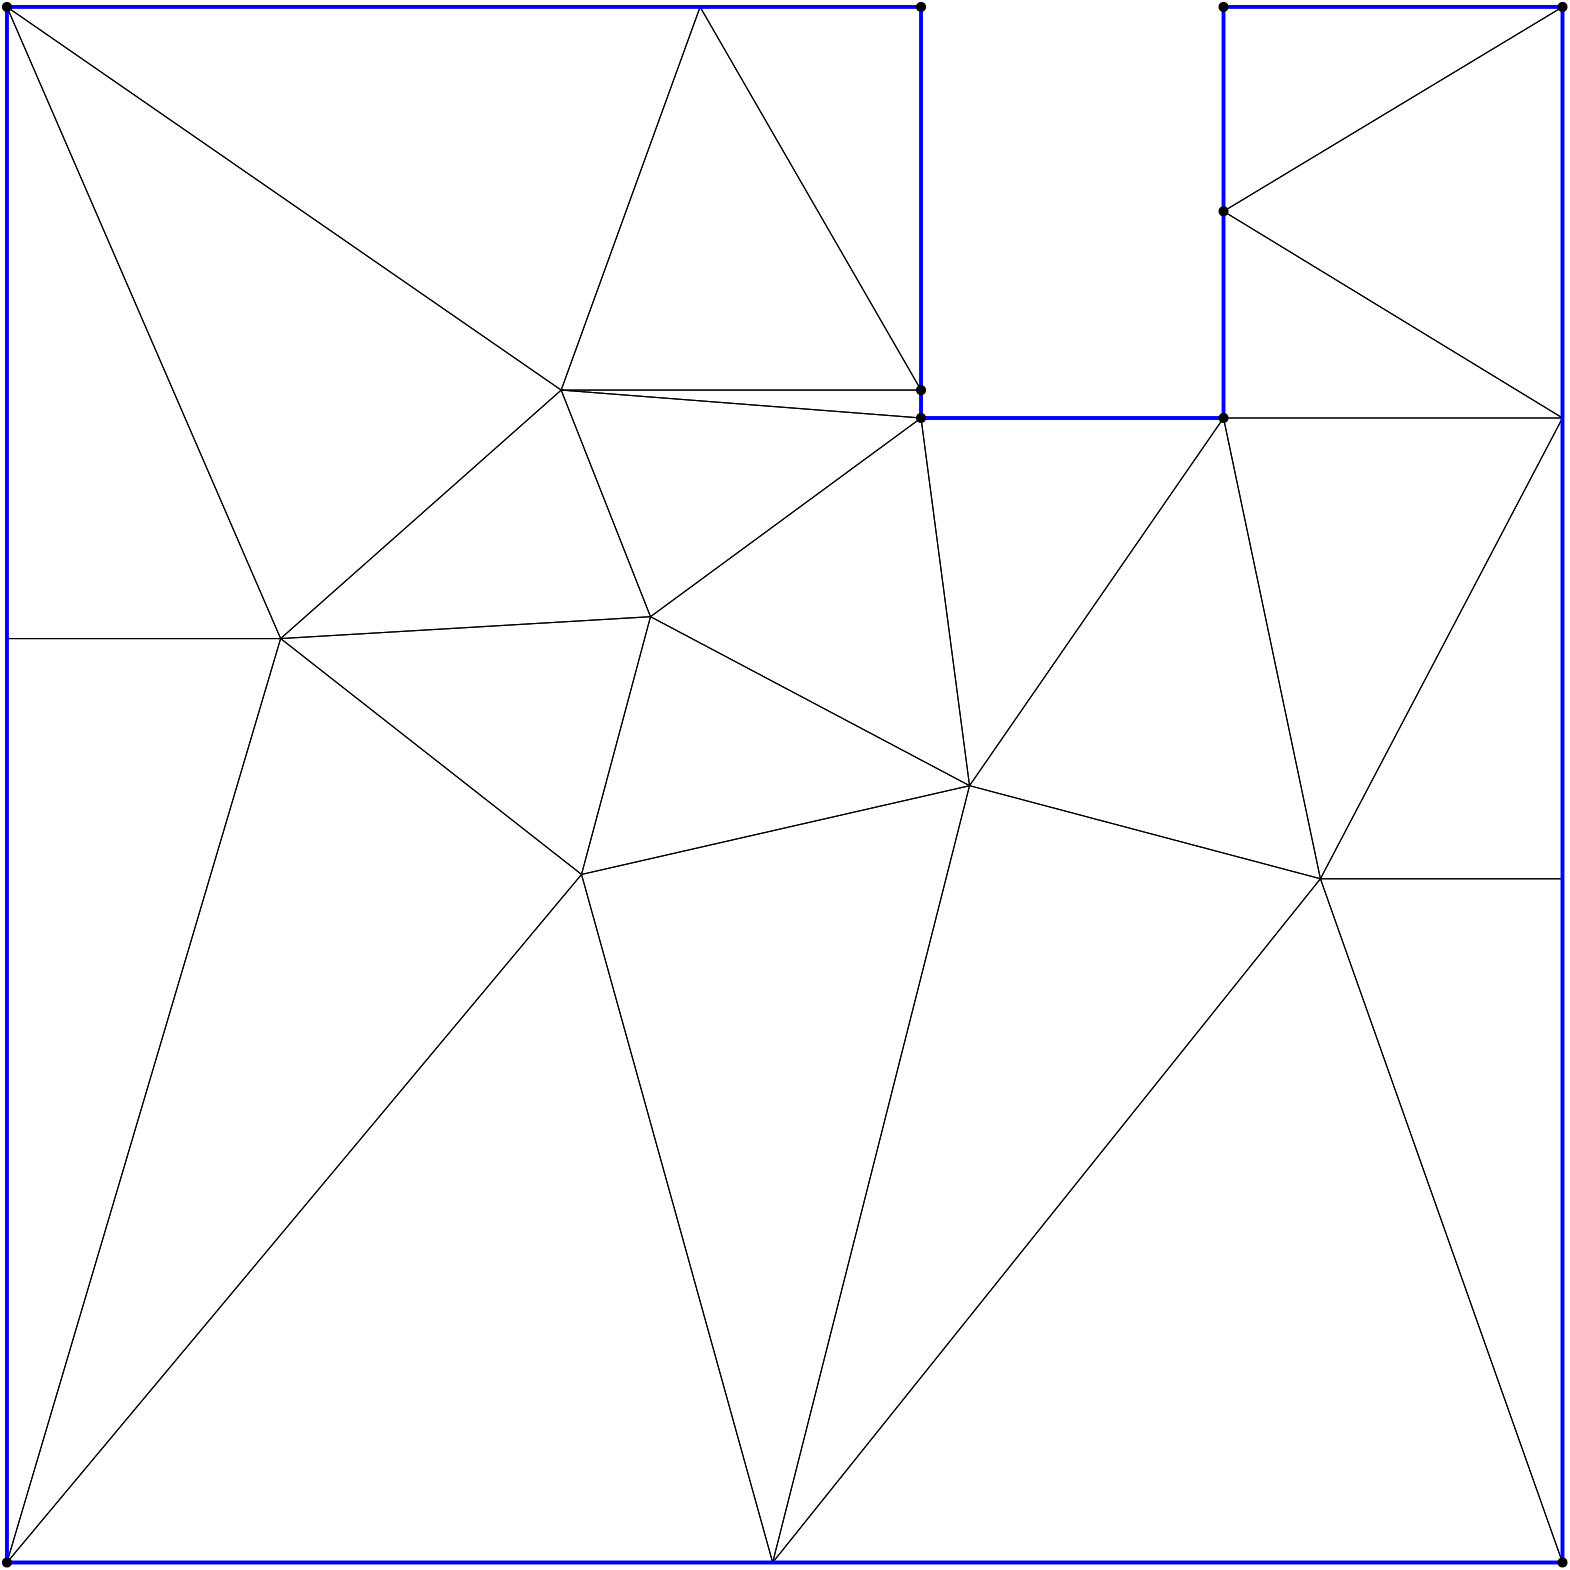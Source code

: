 <?xml version="1.0"?>
<!DOCTYPE ipe SYSTEM "ipe.dtd">
<ipe version="70218" creator="Ipe 7.2.24">
<info created="D:20221020151441" modified="D:20221020151441"/>
<ipestyle name="basic">
<symbol name="mark/disk(sx)" transformations="translations">
<path fill="sym-stroke">
0.6 0 0 0.6 0 0 e
</path>
</symbol>
<anglesize name="22.5 deg" value="22.5"/>
<anglesize name="30 deg" value="30"/>
<anglesize name="45 deg" value="45"/>
<anglesize name="60 deg" value="60"/>
<anglesize name="90 deg" value="90"/>
<arrowsize name="large" value="10"/>
<arrowsize name="small" value="5"/>
<arrowsize name="tiny" value="3"/>
<color name="blue" value="0 0 1"/>
<color name="gray" value="0.745"/>
<color name="green" value="0 1 0"/>
<color name="red" value="1 0 0"/>
<color name="pink" value="1 0.753 0.796"/>
<pen name="heavier" value="0.8"/>
<pen name="fat" value="1.4"/>
<pen name="ultrafat" value="2"/>
<gridsize name="16 pts (~6 mm)" value="16"/>
<gridsize name="32 pts (~12 mm)" value="32"/>
<gridsize name="4 pts" value="4"/>
<gridsize name="8 pts (~3 mm)" value="8"/>
<opacity name="10%" value="0.1"/>
<opacity name="25%" value="0.25"/>
<opacity name="50%" value="0.5"/>
<opacity name="75%" value="0.75"/>
<symbolsize name="large" value="5"/>
<symbolsize name="small" value="2"/>
<symbolsize name="tiny" value="1.1"/>
<textsize name="huge" value="\huge"/>
<textsize name="large" value="\large"/>
<textsize name="small" value="\small"/>
<textsize name="tiny" value="	iny"/>
<tiling name="falling" angle="-60" step="4" width="1"/>
<tiling name="rising" angle="30" step="4" width="1"/>
</ipestyle>
<page>
<layer name="hull"/>
<layer name="constraints"/>
<layer name="triangulation"/>
<layer name="obtuse"/>
<layer name="blub"/>
<layer name="problems"/>
<view layers="hull constraints triangulation obtuse blub" active="triangulation"/>
<path layer="triangulation" stroke="black">
16 832 m 
16 604.623 l 
</path>
<path layer="triangulation" stroke="black">
16 604.623 m 
114.527 604.623 l 
</path>
<path layer="triangulation" stroke="black">
114.527 604.623 m 
16 832 l 
</path>
<path layer="triangulation" stroke="black">
114.527 604.623 m 
16 272 l 
</path>
<path layer="triangulation" stroke="black">
16 272 m 
222.846 519.705 l 
</path>
<path layer="triangulation" stroke="black">
222.846 519.705 m 
114.527 604.623 l 
</path>
<path layer="triangulation" stroke="black">
247.677 612.495 m 
215.519 694.063 l 
</path>
<path layer="triangulation" stroke="black">
215.519 694.063 m 
114.527 604.623 l 
</path>
<path layer="triangulation" stroke="black">
114.527 604.623 m 
247.677 612.495 l 
</path>
<path layer="triangulation" stroke="black">
453.969 758.439 m 
576 832 l 
</path>
<path layer="triangulation" stroke="black">
576 832 m 
453.969 832 l 
</path>
<path layer="triangulation" stroke="black">
453.969 832 m 
453.969 758.439 l 
</path>
<path layer="triangulation" stroke="black">
488.848 518.142 m 
453.969 684.023 l 
</path>
<path layer="triangulation" stroke="black">
453.969 684.023 m 
362.532 551.65 l 
</path>
<path layer="triangulation" stroke="black">
362.532 551.65 m 
488.848 518.142 l 
</path>
<path layer="triangulation" stroke="black">
576 684.023 m 
453.969 758.439 l 
</path>
<path layer="triangulation" stroke="black">
453.969 758.439 m 
453.969 684.023 l 
</path>
<path layer="triangulation" stroke="black">
453.969 684.023 m 
576 684.023 l 
</path>
<path layer="triangulation" stroke="black">
362.532 551.65 m 
345.069 684.023 l 
</path>
<path layer="triangulation" stroke="black">
345.069 684.023 m 
247.677 612.495 l 
</path>
<path layer="triangulation" stroke="black">
247.677 612.495 m 
362.532 551.65 l 
</path>
<path layer="triangulation" stroke="black">
362.532 551.65 m 
222.846 519.705 l 
</path>
<path layer="triangulation" stroke="black">
222.846 519.705 m 
291.66 272 l 
</path>
<path layer="triangulation" stroke="black">
291.66 272 m 
362.532 551.65 l 
</path>
<path layer="triangulation" stroke="black">
114.527 604.623 m 
16 604.623 l 
</path>
<path layer="triangulation" stroke="black">
16 604.623 m 
16 272 l 
</path>
<path layer="triangulation" stroke="black">
16 272 m 
114.527 604.623 l 
</path>
<path layer="triangulation" stroke="black">
247.677 612.495 m 
114.527 604.623 l 
</path>
<path layer="triangulation" stroke="black">
114.527 604.623 m 
222.846 519.705 l 
</path>
<path layer="triangulation" stroke="black">
222.846 519.705 m 
247.677 612.495 l 
</path>
<path layer="triangulation" stroke="black">
265.537 832 m 
345.069 694.063 l 
</path>
<path layer="triangulation" stroke="black">
345.069 694.063 m 
345.069 832 l 
</path>
<path layer="triangulation" stroke="black">
345.069 832 m 
265.537 832 l 
</path>
<path layer="triangulation" stroke="black">
362.532 551.65 m 
247.677 612.495 l 
</path>
<path layer="triangulation" stroke="black">
247.677 612.495 m 
222.846 519.705 l 
</path>
<path layer="triangulation" stroke="black">
222.846 519.705 m 
362.532 551.65 l 
</path>
<path layer="triangulation" stroke="black">
345.069 684.023 m 
345.069 694.063 l 
</path>
<path layer="triangulation" stroke="black">
345.069 694.063 m 
215.519 694.063 l 
</path>
<path layer="triangulation" stroke="black">
215.519 694.063 m 
345.069 684.023 l 
</path>
<path layer="triangulation" stroke="black">
114.527 604.623 m 
215.519 694.063 l 
</path>
<path layer="triangulation" stroke="black">
215.519 694.063 m 
16 832 l 
</path>
<path layer="triangulation" stroke="black">
16 832 m 
114.527 604.623 l 
</path>
<path layer="triangulation" stroke="black">
247.677 612.495 m 
345.069 684.023 l 
</path>
<path layer="triangulation" stroke="black">
345.069 684.023 m 
215.519 694.063 l 
</path>
<path layer="triangulation" stroke="black">
215.519 694.063 m 
247.677 612.495 l 
</path>
<path layer="triangulation" stroke="black">
576 832 m 
453.969 758.439 l 
</path>
<path layer="triangulation" stroke="black">
453.969 758.439 m 
576 684.023 l 
</path>
<path layer="triangulation" stroke="black">
576 684.023 m 
576 832 l 
</path>
<path layer="triangulation" stroke="black">
215.519 694.063 m 
265.537 832 l 
</path>
<path layer="triangulation" stroke="black">
265.537 832 m 
16 832 l 
</path>
<path layer="triangulation" stroke="black">
16 832 m 
215.519 694.063 l 
</path>
<path layer="triangulation" stroke="black">
215.519 694.063 m 
345.069 694.063 l 
</path>
<path layer="triangulation" stroke="black">
345.069 694.063 m 
265.537 832 l 
</path>
<path layer="triangulation" stroke="black">
265.537 832 m 
215.519 694.063 l 
</path>
<path layer="triangulation" stroke="black">
488.848 518.142 m 
362.532 551.65 l 
</path>
<path layer="triangulation" stroke="black">
362.532 551.65 m 
291.66 272 l 
</path>
<path layer="triangulation" stroke="black">
291.66 272 m 
488.848 518.142 l 
</path>
<path layer="triangulation" stroke="black">
453.969 684.023 m 
345.069 684.023 l 
</path>
<path layer="triangulation" stroke="black">
345.069 684.023 m 
362.532 551.65 l 
</path>
<path layer="triangulation" stroke="black">
362.532 551.65 m 
453.969 684.023 l 
</path>
<path layer="triangulation" stroke="black">
576 518.142 m 
488.848 518.142 l 
</path>
<path layer="triangulation" stroke="black">
488.848 518.142 m 
576 272 l 
</path>
<path layer="triangulation" stroke="black">
576 272 m 
576 518.142 l 
</path>
<path layer="triangulation" stroke="black">
576 684.023 m 
453.969 684.023 l 
</path>
<path layer="triangulation" stroke="black">
453.969 684.023 m 
488.848 518.142 l 
</path>
<path layer="triangulation" stroke="black">
488.848 518.142 m 
576 684.023 l 
</path>
<path layer="triangulation" stroke="black">
576 684.023 m 
488.848 518.142 l 
</path>
<path layer="triangulation" stroke="black">
488.848 518.142 m 
576 518.142 l 
</path>
<path layer="triangulation" stroke="black">
576 518.142 m 
576 684.023 l 
</path>
<path layer="triangulation" stroke="black">
488.848 518.142 m 
291.66 272 l 
</path>
<path layer="triangulation" stroke="black">
291.66 272 m 
576 272 l 
</path>
<path layer="triangulation" stroke="black">
576 272 m 
488.848 518.142 l 
</path>
<path layer="triangulation" stroke="black">
222.846 519.705 m 
16 272 l 
</path>
<path layer="triangulation" stroke="black">
16 272 m 
291.66 272 l 
</path>
<path layer="triangulation" stroke="black">
291.66 272 m 
222.846 519.705 l 
</path>
<path layer="hull" stroke="blue" pen="fat">
16 272 m 
576 272 l 
</path>
<path layer="hull" stroke="blue" pen="fat">
576 272 m 
576 832 l 
</path>
<path layer="hull" stroke="blue" pen="fat">
576 832 m 
453.969 832 l 
</path>
<path layer="hull" stroke="blue" pen="fat">
453.969 832 m 
453.969 758.439 l 
</path>
<path layer="hull" stroke="blue" pen="fat">
453.969 758.439 m 
453.969 684.023 l 
</path>
<path layer="hull" stroke="blue" pen="fat">
453.969 684.023 m 
345.069 684.023 l 
</path>
<path layer="hull" stroke="blue" pen="fat">
345.069 684.023 m 
345.069 694.063 l 
</path>
<path layer="hull" stroke="blue" pen="fat">
345.069 694.063 m 
345.069 832 l 
</path>
<path layer="hull" stroke="blue" pen="fat">
345.069 832 m 
16 832 l 
</path>
<path layer="hull" stroke="blue" pen="fat">
16 832 m 
16 272 l 
</path>
<use layer="points" name="mark/disk(sx)" pos="16 272" size="normal" stroke="black"/>
<use layer="points" name="mark/disk(sx)" pos="576 272" size="normal" stroke="black"/>
<use layer="points" name="mark/disk(sx)" pos="576 832" size="normal" stroke="black"/>
<use layer="points" name="mark/disk(sx)" pos="453.969 832" size="normal" stroke="black"/>
<use layer="points" name="mark/disk(sx)" pos="453.969 758.439" size="normal" stroke="black"/>
<use layer="points" name="mark/disk(sx)" pos="453.969 684.023" size="normal" stroke="black"/>
<use layer="points" name="mark/disk(sx)" pos="345.069 684.023" size="normal" stroke="black"/>
<use layer="points" name="mark/disk(sx)" pos="345.069 694.063" size="normal" stroke="black"/>
<use layer="points" name="mark/disk(sx)" pos="345.069 832" size="normal" stroke="black"/>
<use layer="points" name="mark/disk(sx)" pos="16 832" size="normal" stroke="black"/>
</page>
</ipe>
